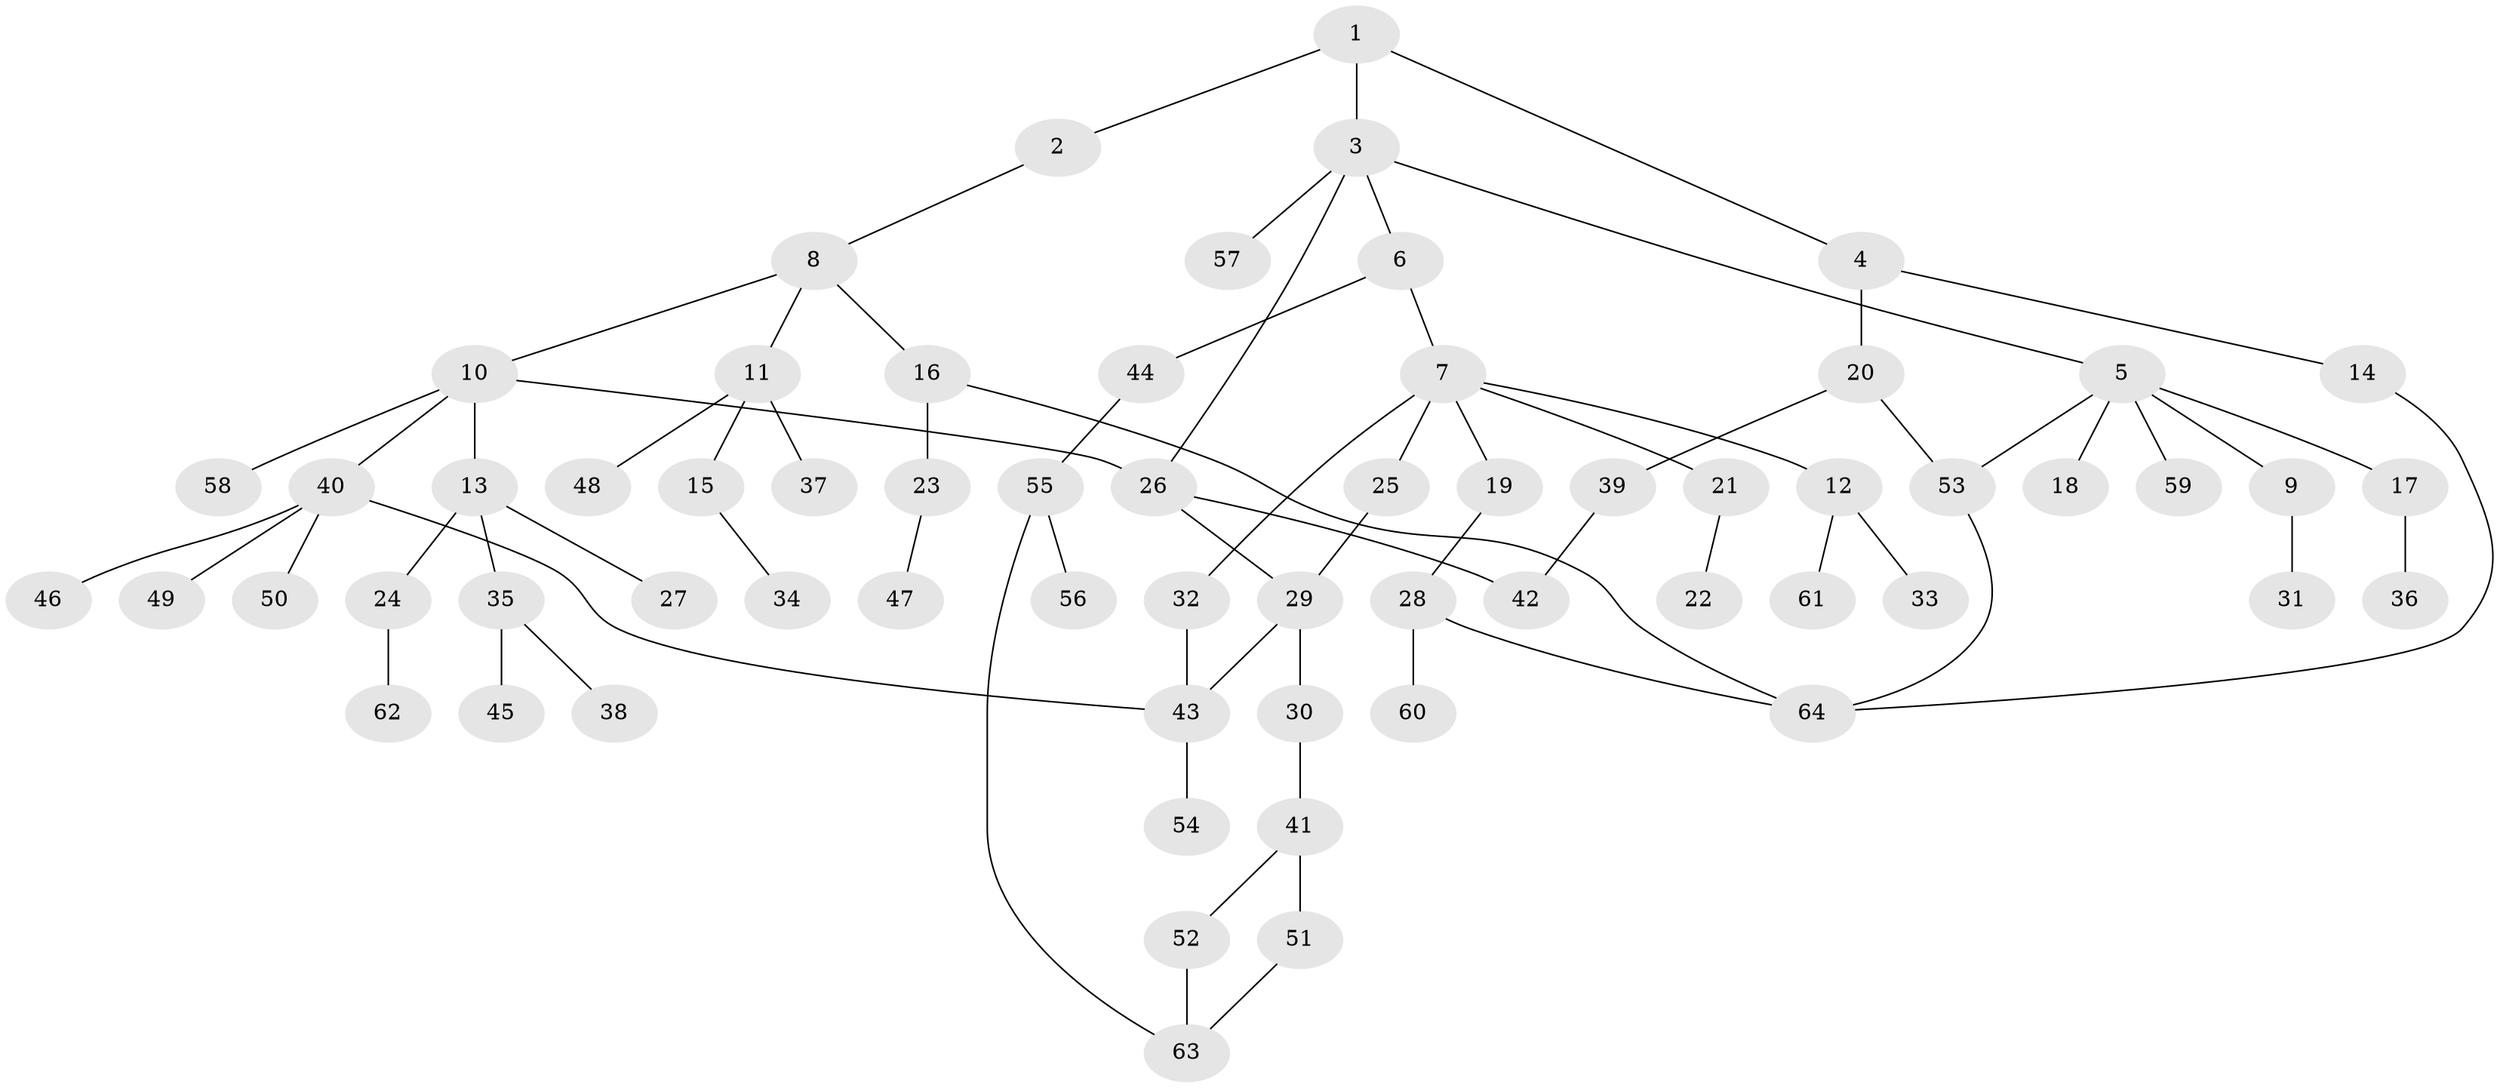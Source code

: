 // Generated by graph-tools (version 1.1) at 2025/25/03/09/25 03:25:33]
// undirected, 64 vertices, 74 edges
graph export_dot {
graph [start="1"]
  node [color=gray90,style=filled];
  1;
  2;
  3;
  4;
  5;
  6;
  7;
  8;
  9;
  10;
  11;
  12;
  13;
  14;
  15;
  16;
  17;
  18;
  19;
  20;
  21;
  22;
  23;
  24;
  25;
  26;
  27;
  28;
  29;
  30;
  31;
  32;
  33;
  34;
  35;
  36;
  37;
  38;
  39;
  40;
  41;
  42;
  43;
  44;
  45;
  46;
  47;
  48;
  49;
  50;
  51;
  52;
  53;
  54;
  55;
  56;
  57;
  58;
  59;
  60;
  61;
  62;
  63;
  64;
  1 -- 2;
  1 -- 3;
  1 -- 4;
  2 -- 8;
  3 -- 5;
  3 -- 6;
  3 -- 57;
  3 -- 26;
  4 -- 14;
  4 -- 20;
  5 -- 9;
  5 -- 17;
  5 -- 18;
  5 -- 53;
  5 -- 59;
  6 -- 7;
  6 -- 44;
  7 -- 12;
  7 -- 19;
  7 -- 21;
  7 -- 25;
  7 -- 32;
  8 -- 10;
  8 -- 11;
  8 -- 16;
  9 -- 31;
  10 -- 13;
  10 -- 26;
  10 -- 40;
  10 -- 58;
  11 -- 15;
  11 -- 37;
  11 -- 48;
  12 -- 33;
  12 -- 61;
  13 -- 24;
  13 -- 27;
  13 -- 35;
  14 -- 64;
  15 -- 34;
  16 -- 23;
  16 -- 64;
  17 -- 36;
  19 -- 28;
  20 -- 39;
  20 -- 53;
  21 -- 22;
  23 -- 47;
  24 -- 62;
  25 -- 29;
  26 -- 42;
  26 -- 29;
  28 -- 60;
  28 -- 64;
  29 -- 30;
  29 -- 43;
  30 -- 41;
  32 -- 43;
  35 -- 38;
  35 -- 45;
  39 -- 42;
  40 -- 43;
  40 -- 46;
  40 -- 49;
  40 -- 50;
  41 -- 51;
  41 -- 52;
  43 -- 54;
  44 -- 55;
  51 -- 63;
  52 -- 63;
  53 -- 64;
  55 -- 56;
  55 -- 63;
}
